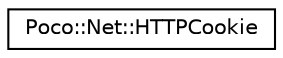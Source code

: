 digraph "Graphical Class Hierarchy"
{
 // LATEX_PDF_SIZE
  edge [fontname="Helvetica",fontsize="10",labelfontname="Helvetica",labelfontsize="10"];
  node [fontname="Helvetica",fontsize="10",shape=record];
  rankdir="LR";
  Node0 [label="Poco::Net::HTTPCookie",height=0.2,width=0.4,color="black", fillcolor="white", style="filled",URL="$classPoco_1_1Net_1_1HTTPCookie.html",tooltip=" "];
}
